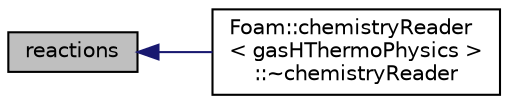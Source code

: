 digraph "reactions"
{
  bgcolor="transparent";
  edge [fontname="Helvetica",fontsize="10",labelfontname="Helvetica",labelfontsize="10"];
  node [fontname="Helvetica",fontsize="10",shape=record];
  rankdir="LR";
  Node1 [label="reactions",height=0.2,width=0.4,color="black", fillcolor="grey75", style="filled", fontcolor="black"];
  Node1 -> Node2 [dir="back",color="midnightblue",fontsize="10",style="solid",fontname="Helvetica"];
  Node2 [label="Foam::chemistryReader\l\< gasHThermoPhysics \>\l::~chemistryReader",height=0.2,width=0.4,color="black",URL="$a00260.html#ac9c7eaea5089d5bae2942f141f2dfd76",tooltip="Destructor. "];
}
